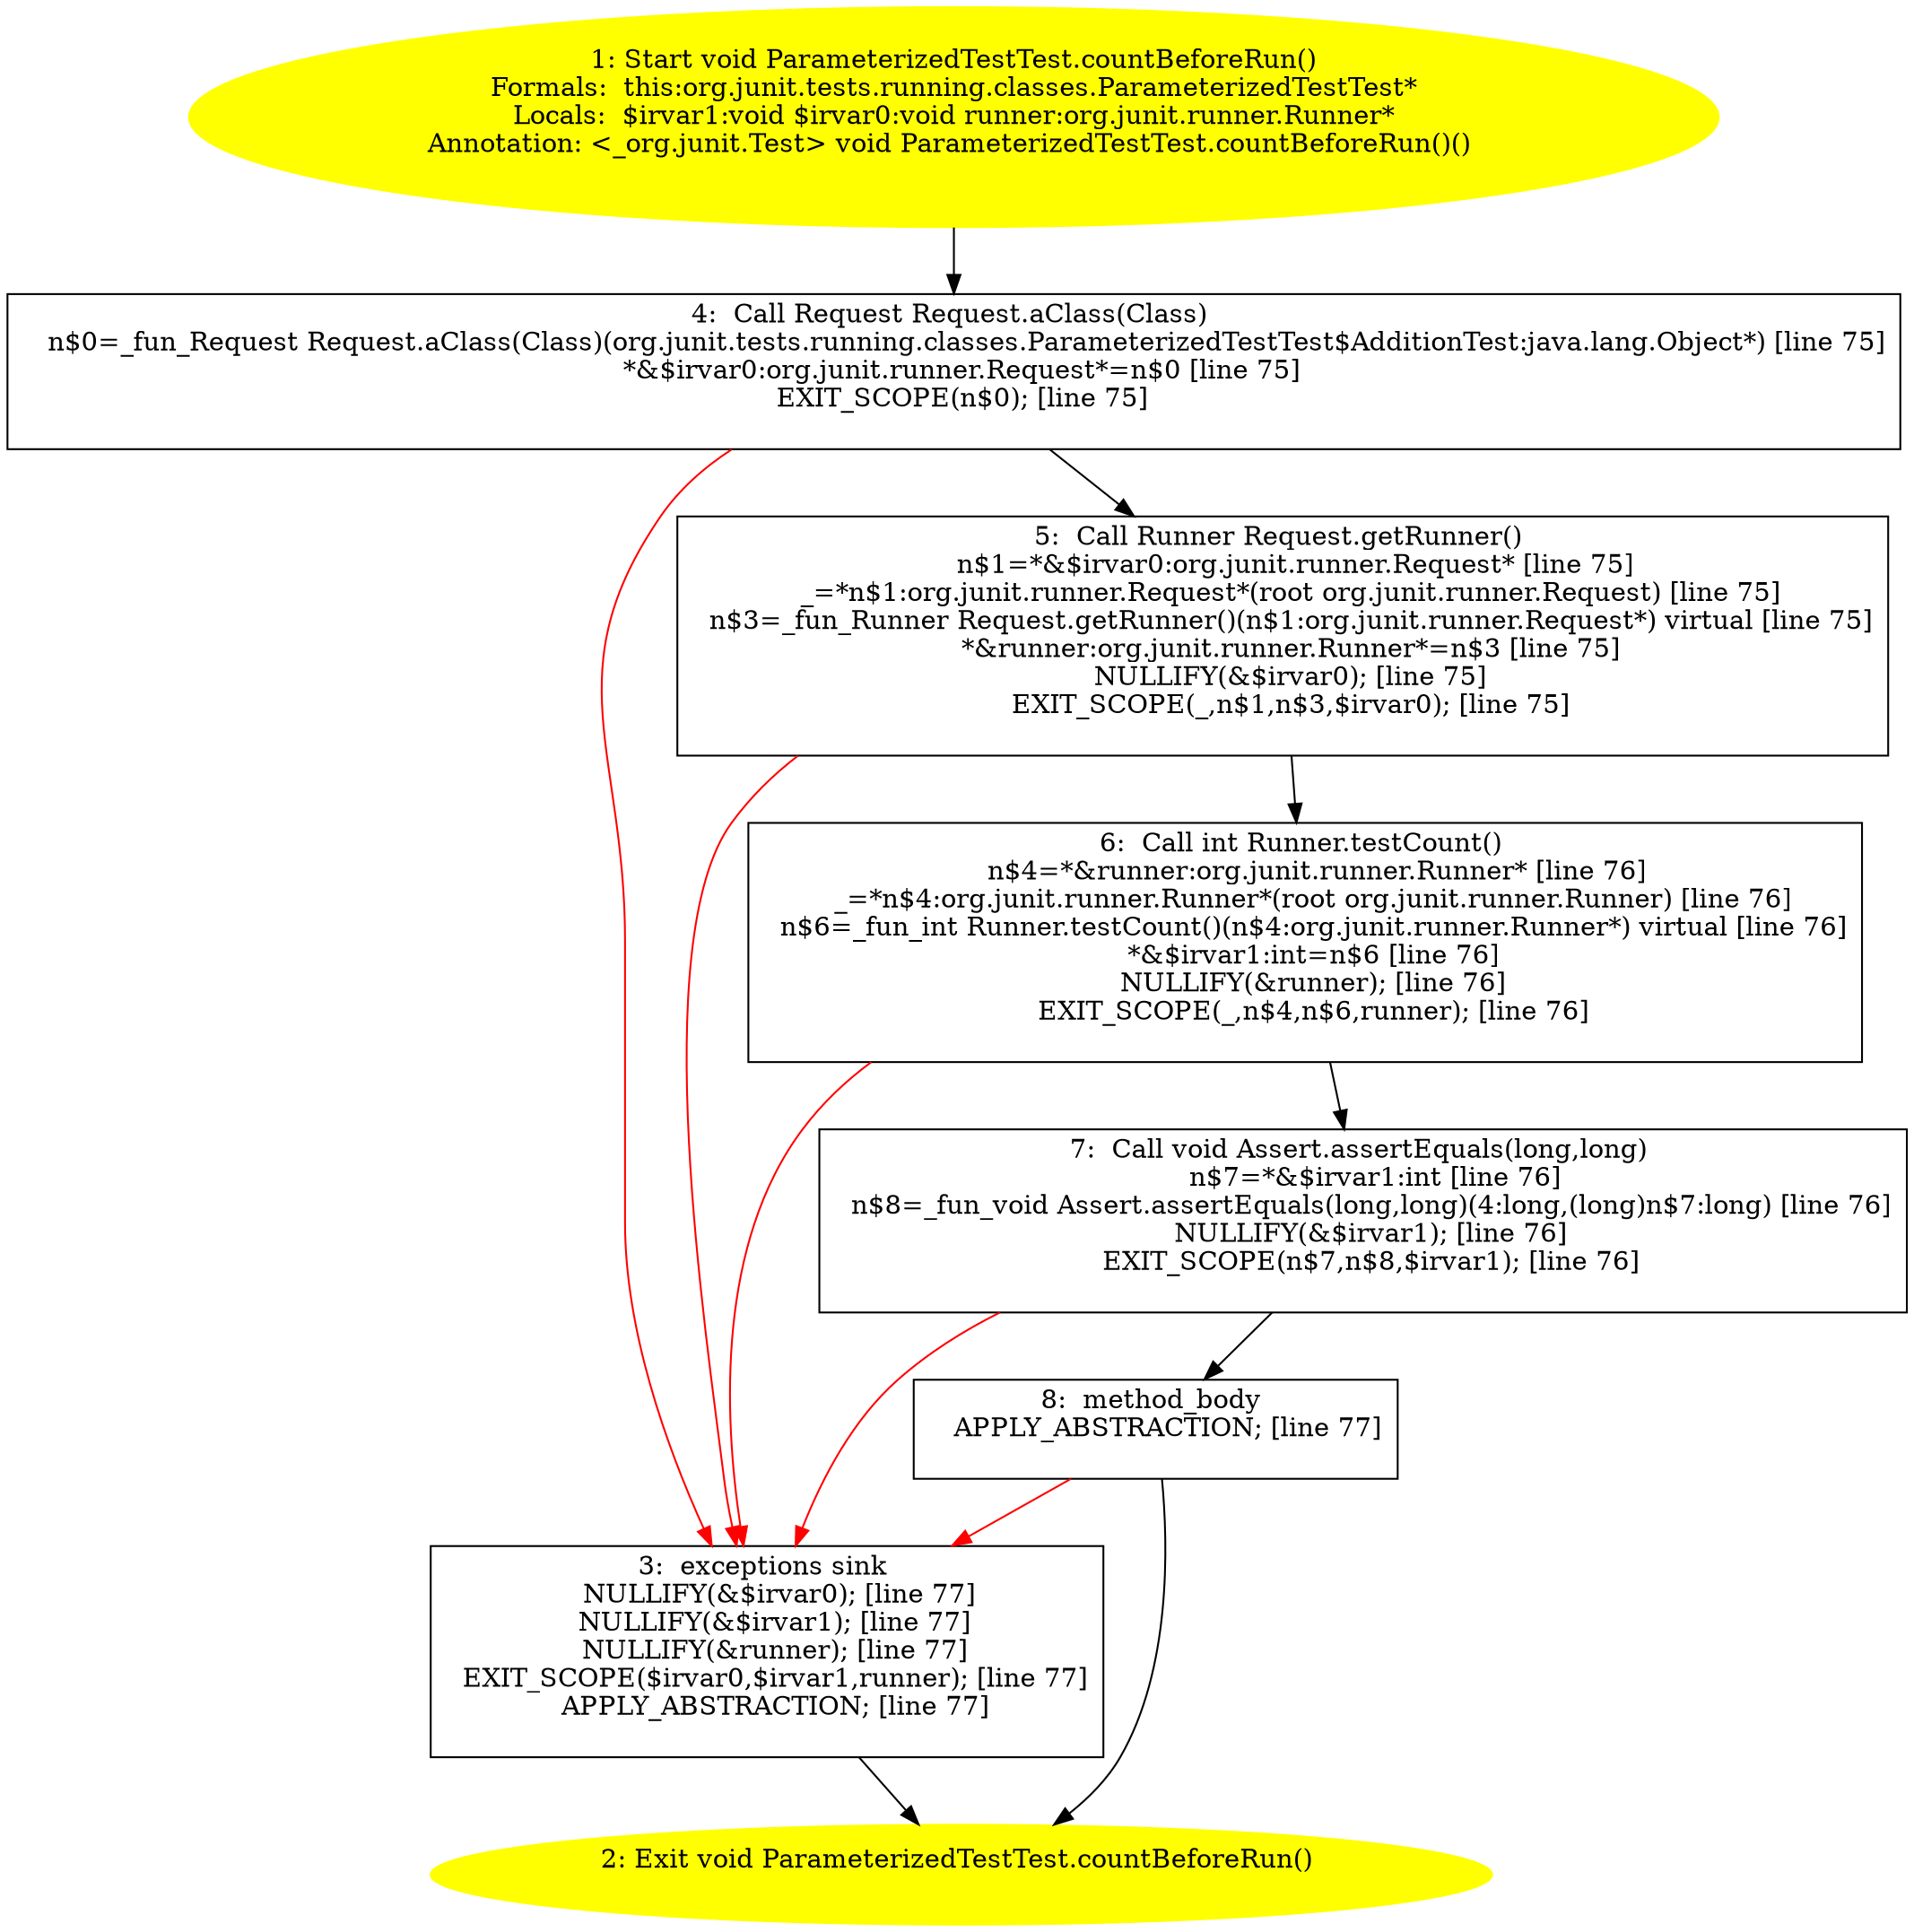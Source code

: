/* @generated */
digraph cfg {
"org.junit.tests.running.classes.ParameterizedTestTest.countBeforeRun():void.32e025f82260d90aaa58c0a0e5324f50_1" [label="1: Start void ParameterizedTestTest.countBeforeRun()\nFormals:  this:org.junit.tests.running.classes.ParameterizedTestTest*\nLocals:  $irvar1:void $irvar0:void runner:org.junit.runner.Runner*\nAnnotation: <_org.junit.Test> void ParameterizedTestTest.countBeforeRun()() \n  " color=yellow style=filled]
	

	 "org.junit.tests.running.classes.ParameterizedTestTest.countBeforeRun():void.32e025f82260d90aaa58c0a0e5324f50_1" -> "org.junit.tests.running.classes.ParameterizedTestTest.countBeforeRun():void.32e025f82260d90aaa58c0a0e5324f50_4" ;
"org.junit.tests.running.classes.ParameterizedTestTest.countBeforeRun():void.32e025f82260d90aaa58c0a0e5324f50_2" [label="2: Exit void ParameterizedTestTest.countBeforeRun() \n  " color=yellow style=filled]
	

"org.junit.tests.running.classes.ParameterizedTestTest.countBeforeRun():void.32e025f82260d90aaa58c0a0e5324f50_3" [label="3:  exceptions sink \n   NULLIFY(&$irvar0); [line 77]\n  NULLIFY(&$irvar1); [line 77]\n  NULLIFY(&runner); [line 77]\n  EXIT_SCOPE($irvar0,$irvar1,runner); [line 77]\n  APPLY_ABSTRACTION; [line 77]\n " shape="box"]
	

	 "org.junit.tests.running.classes.ParameterizedTestTest.countBeforeRun():void.32e025f82260d90aaa58c0a0e5324f50_3" -> "org.junit.tests.running.classes.ParameterizedTestTest.countBeforeRun():void.32e025f82260d90aaa58c0a0e5324f50_2" ;
"org.junit.tests.running.classes.ParameterizedTestTest.countBeforeRun():void.32e025f82260d90aaa58c0a0e5324f50_4" [label="4:  Call Request Request.aClass(Class) \n   n$0=_fun_Request Request.aClass(Class)(org.junit.tests.running.classes.ParameterizedTestTest$AdditionTest:java.lang.Object*) [line 75]\n  *&$irvar0:org.junit.runner.Request*=n$0 [line 75]\n  EXIT_SCOPE(n$0); [line 75]\n " shape="box"]
	

	 "org.junit.tests.running.classes.ParameterizedTestTest.countBeforeRun():void.32e025f82260d90aaa58c0a0e5324f50_4" -> "org.junit.tests.running.classes.ParameterizedTestTest.countBeforeRun():void.32e025f82260d90aaa58c0a0e5324f50_5" ;
	 "org.junit.tests.running.classes.ParameterizedTestTest.countBeforeRun():void.32e025f82260d90aaa58c0a0e5324f50_4" -> "org.junit.tests.running.classes.ParameterizedTestTest.countBeforeRun():void.32e025f82260d90aaa58c0a0e5324f50_3" [color="red" ];
"org.junit.tests.running.classes.ParameterizedTestTest.countBeforeRun():void.32e025f82260d90aaa58c0a0e5324f50_5" [label="5:  Call Runner Request.getRunner() \n   n$1=*&$irvar0:org.junit.runner.Request* [line 75]\n  _=*n$1:org.junit.runner.Request*(root org.junit.runner.Request) [line 75]\n  n$3=_fun_Runner Request.getRunner()(n$1:org.junit.runner.Request*) virtual [line 75]\n  *&runner:org.junit.runner.Runner*=n$3 [line 75]\n  NULLIFY(&$irvar0); [line 75]\n  EXIT_SCOPE(_,n$1,n$3,$irvar0); [line 75]\n " shape="box"]
	

	 "org.junit.tests.running.classes.ParameterizedTestTest.countBeforeRun():void.32e025f82260d90aaa58c0a0e5324f50_5" -> "org.junit.tests.running.classes.ParameterizedTestTest.countBeforeRun():void.32e025f82260d90aaa58c0a0e5324f50_6" ;
	 "org.junit.tests.running.classes.ParameterizedTestTest.countBeforeRun():void.32e025f82260d90aaa58c0a0e5324f50_5" -> "org.junit.tests.running.classes.ParameterizedTestTest.countBeforeRun():void.32e025f82260d90aaa58c0a0e5324f50_3" [color="red" ];
"org.junit.tests.running.classes.ParameterizedTestTest.countBeforeRun():void.32e025f82260d90aaa58c0a0e5324f50_6" [label="6:  Call int Runner.testCount() \n   n$4=*&runner:org.junit.runner.Runner* [line 76]\n  _=*n$4:org.junit.runner.Runner*(root org.junit.runner.Runner) [line 76]\n  n$6=_fun_int Runner.testCount()(n$4:org.junit.runner.Runner*) virtual [line 76]\n  *&$irvar1:int=n$6 [line 76]\n  NULLIFY(&runner); [line 76]\n  EXIT_SCOPE(_,n$4,n$6,runner); [line 76]\n " shape="box"]
	

	 "org.junit.tests.running.classes.ParameterizedTestTest.countBeforeRun():void.32e025f82260d90aaa58c0a0e5324f50_6" -> "org.junit.tests.running.classes.ParameterizedTestTest.countBeforeRun():void.32e025f82260d90aaa58c0a0e5324f50_7" ;
	 "org.junit.tests.running.classes.ParameterizedTestTest.countBeforeRun():void.32e025f82260d90aaa58c0a0e5324f50_6" -> "org.junit.tests.running.classes.ParameterizedTestTest.countBeforeRun():void.32e025f82260d90aaa58c0a0e5324f50_3" [color="red" ];
"org.junit.tests.running.classes.ParameterizedTestTest.countBeforeRun():void.32e025f82260d90aaa58c0a0e5324f50_7" [label="7:  Call void Assert.assertEquals(long,long) \n   n$7=*&$irvar1:int [line 76]\n  n$8=_fun_void Assert.assertEquals(long,long)(4:long,(long)n$7:long) [line 76]\n  NULLIFY(&$irvar1); [line 76]\n  EXIT_SCOPE(n$7,n$8,$irvar1); [line 76]\n " shape="box"]
	

	 "org.junit.tests.running.classes.ParameterizedTestTest.countBeforeRun():void.32e025f82260d90aaa58c0a0e5324f50_7" -> "org.junit.tests.running.classes.ParameterizedTestTest.countBeforeRun():void.32e025f82260d90aaa58c0a0e5324f50_8" ;
	 "org.junit.tests.running.classes.ParameterizedTestTest.countBeforeRun():void.32e025f82260d90aaa58c0a0e5324f50_7" -> "org.junit.tests.running.classes.ParameterizedTestTest.countBeforeRun():void.32e025f82260d90aaa58c0a0e5324f50_3" [color="red" ];
"org.junit.tests.running.classes.ParameterizedTestTest.countBeforeRun():void.32e025f82260d90aaa58c0a0e5324f50_8" [label="8:  method_body \n   APPLY_ABSTRACTION; [line 77]\n " shape="box"]
	

	 "org.junit.tests.running.classes.ParameterizedTestTest.countBeforeRun():void.32e025f82260d90aaa58c0a0e5324f50_8" -> "org.junit.tests.running.classes.ParameterizedTestTest.countBeforeRun():void.32e025f82260d90aaa58c0a0e5324f50_2" ;
	 "org.junit.tests.running.classes.ParameterizedTestTest.countBeforeRun():void.32e025f82260d90aaa58c0a0e5324f50_8" -> "org.junit.tests.running.classes.ParameterizedTestTest.countBeforeRun():void.32e025f82260d90aaa58c0a0e5324f50_3" [color="red" ];
}
